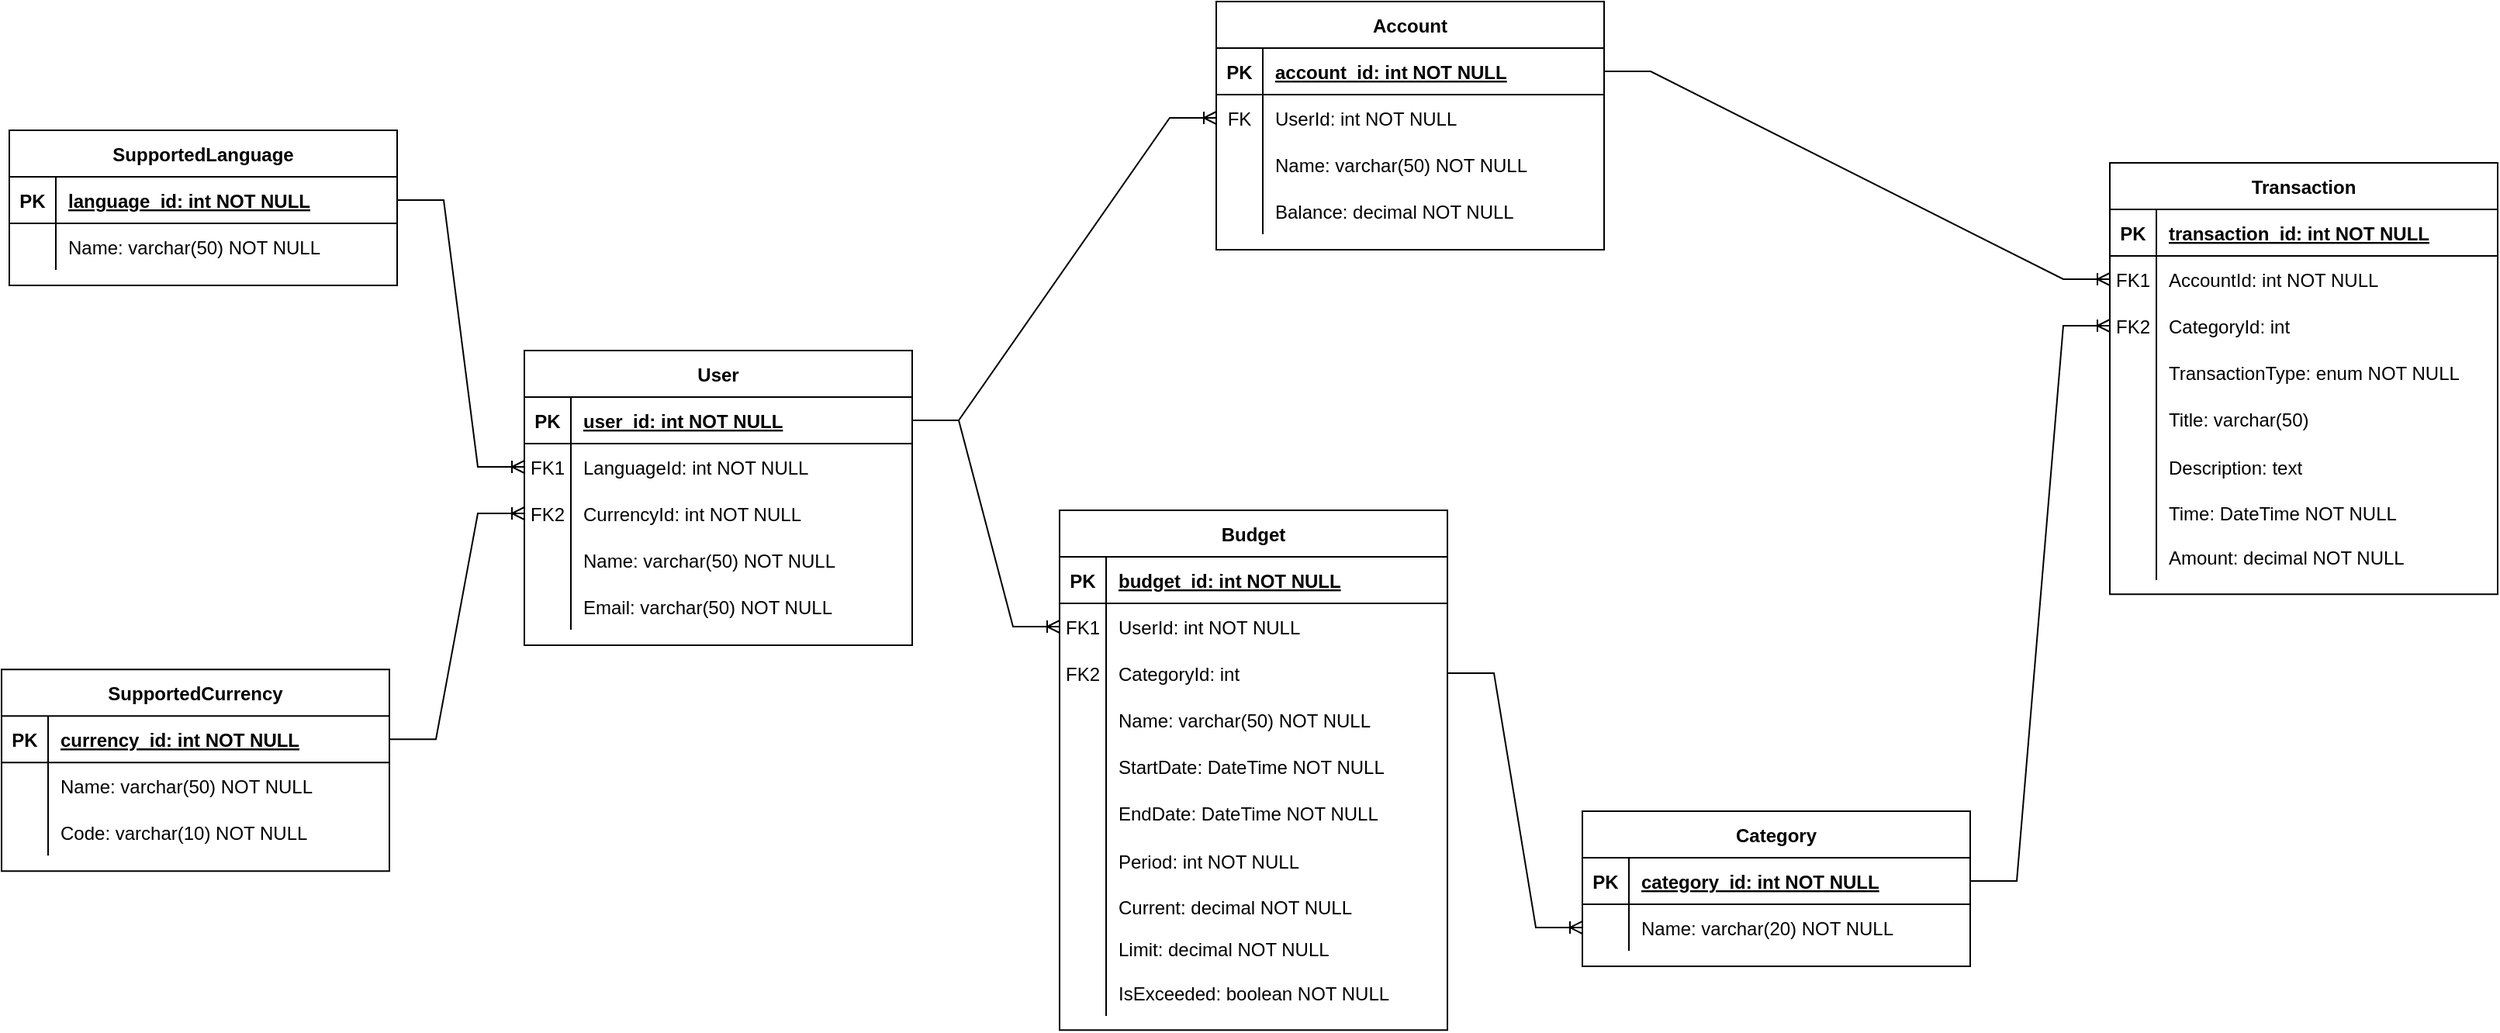 <mxfile version="25.0.2" pages="2">
  <diagram id="R2lEEEUBdFMjLlhIrx00" name="ERD">
    <mxGraphModel dx="2222" dy="992" grid="0" gridSize="10" guides="1" tooltips="1" connect="1" arrows="1" fold="1" page="0" pageScale="1" pageWidth="850" pageHeight="1100" math="0" shadow="0" extFonts="Permanent Marker^https://fonts.googleapis.com/css?family=Permanent+Marker">
      <root>
        <mxCell id="0" />
        <mxCell id="1" parent="0" />
        <mxCell id="yRyjpfMNInM_dpuOC9mb-2" value="User" style="shape=table;startSize=30;container=1;collapsible=1;childLayout=tableLayout;fixedRows=1;rowLines=0;fontStyle=1;align=center;resizeLast=1;" parent="1" vertex="1">
          <mxGeometry x="427" y="883" width="250" height="190" as="geometry" />
        </mxCell>
        <mxCell id="yRyjpfMNInM_dpuOC9mb-3" value="" style="shape=partialRectangle;collapsible=0;dropTarget=0;pointerEvents=0;fillColor=none;points=[[0,0.5],[1,0.5]];portConstraint=eastwest;top=0;left=0;right=0;bottom=1;" parent="yRyjpfMNInM_dpuOC9mb-2" vertex="1">
          <mxGeometry y="30" width="250" height="30" as="geometry" />
        </mxCell>
        <mxCell id="yRyjpfMNInM_dpuOC9mb-4" value="PK" style="shape=partialRectangle;overflow=hidden;connectable=0;fillColor=none;top=0;left=0;bottom=0;right=0;fontStyle=1;" parent="yRyjpfMNInM_dpuOC9mb-3" vertex="1">
          <mxGeometry width="30" height="30" as="geometry">
            <mxRectangle width="30" height="30" as="alternateBounds" />
          </mxGeometry>
        </mxCell>
        <mxCell id="yRyjpfMNInM_dpuOC9mb-5" value="user_id: int NOT NULL " style="shape=partialRectangle;overflow=hidden;connectable=0;fillColor=none;top=0;left=0;bottom=0;right=0;align=left;spacingLeft=6;fontStyle=5;" parent="yRyjpfMNInM_dpuOC9mb-3" vertex="1">
          <mxGeometry x="30" width="220" height="30" as="geometry">
            <mxRectangle width="220" height="30" as="alternateBounds" />
          </mxGeometry>
        </mxCell>
        <mxCell id="yRyjpfMNInM_dpuOC9mb-6" value="" style="shape=partialRectangle;collapsible=0;dropTarget=0;pointerEvents=0;fillColor=none;points=[[0,0.5],[1,0.5]];portConstraint=eastwest;top=0;left=0;right=0;bottom=0;" parent="yRyjpfMNInM_dpuOC9mb-2" vertex="1">
          <mxGeometry y="60" width="250" height="30" as="geometry" />
        </mxCell>
        <mxCell id="yRyjpfMNInM_dpuOC9mb-7" value="FK1" style="shape=partialRectangle;overflow=hidden;connectable=0;fillColor=none;top=0;left=0;bottom=0;right=0;" parent="yRyjpfMNInM_dpuOC9mb-6" vertex="1">
          <mxGeometry width="30" height="30" as="geometry">
            <mxRectangle width="30" height="30" as="alternateBounds" />
          </mxGeometry>
        </mxCell>
        <mxCell id="yRyjpfMNInM_dpuOC9mb-8" value="LanguageId: int NOT NULL" style="shape=partialRectangle;overflow=hidden;connectable=0;fillColor=none;top=0;left=0;bottom=0;right=0;align=left;spacingLeft=6;" parent="yRyjpfMNInM_dpuOC9mb-6" vertex="1">
          <mxGeometry x="30" width="220" height="30" as="geometry">
            <mxRectangle width="220" height="30" as="alternateBounds" />
          </mxGeometry>
        </mxCell>
        <mxCell id="yRyjpfMNInM_dpuOC9mb-45" value="" style="shape=partialRectangle;collapsible=0;dropTarget=0;pointerEvents=0;fillColor=none;points=[[0,0.5],[1,0.5]];portConstraint=eastwest;top=0;left=0;right=0;bottom=0;" parent="yRyjpfMNInM_dpuOC9mb-2" vertex="1">
          <mxGeometry y="90" width="250" height="30" as="geometry" />
        </mxCell>
        <mxCell id="yRyjpfMNInM_dpuOC9mb-46" value="FK2" style="shape=partialRectangle;overflow=hidden;connectable=0;fillColor=none;top=0;left=0;bottom=0;right=0;" parent="yRyjpfMNInM_dpuOC9mb-45" vertex="1">
          <mxGeometry width="30" height="30" as="geometry">
            <mxRectangle width="30" height="30" as="alternateBounds" />
          </mxGeometry>
        </mxCell>
        <mxCell id="yRyjpfMNInM_dpuOC9mb-47" value="CurrencyId: int NOT NULL" style="shape=partialRectangle;overflow=hidden;connectable=0;fillColor=none;top=0;left=0;bottom=0;right=0;align=left;spacingLeft=6;" parent="yRyjpfMNInM_dpuOC9mb-45" vertex="1">
          <mxGeometry x="30" width="220" height="30" as="geometry">
            <mxRectangle width="220" height="30" as="alternateBounds" />
          </mxGeometry>
        </mxCell>
        <mxCell id="yRyjpfMNInM_dpuOC9mb-48" value="" style="shape=partialRectangle;collapsible=0;dropTarget=0;pointerEvents=0;fillColor=none;points=[[0,0.5],[1,0.5]];portConstraint=eastwest;top=0;left=0;right=0;bottom=0;" parent="yRyjpfMNInM_dpuOC9mb-2" vertex="1">
          <mxGeometry y="120" width="250" height="30" as="geometry" />
        </mxCell>
        <mxCell id="yRyjpfMNInM_dpuOC9mb-49" value="" style="shape=partialRectangle;overflow=hidden;connectable=0;fillColor=none;top=0;left=0;bottom=0;right=0;" parent="yRyjpfMNInM_dpuOC9mb-48" vertex="1">
          <mxGeometry width="30" height="30" as="geometry">
            <mxRectangle width="30" height="30" as="alternateBounds" />
          </mxGeometry>
        </mxCell>
        <mxCell id="yRyjpfMNInM_dpuOC9mb-50" value="Name: varchar(50) NOT NULL" style="shape=partialRectangle;overflow=hidden;connectable=0;fillColor=none;top=0;left=0;bottom=0;right=0;align=left;spacingLeft=6;" parent="yRyjpfMNInM_dpuOC9mb-48" vertex="1">
          <mxGeometry x="30" width="220" height="30" as="geometry">
            <mxRectangle width="220" height="30" as="alternateBounds" />
          </mxGeometry>
        </mxCell>
        <mxCell id="yRyjpfMNInM_dpuOC9mb-51" value="" style="shape=partialRectangle;collapsible=0;dropTarget=0;pointerEvents=0;fillColor=none;points=[[0,0.5],[1,0.5]];portConstraint=eastwest;top=0;left=0;right=0;bottom=0;" parent="yRyjpfMNInM_dpuOC9mb-2" vertex="1">
          <mxGeometry y="150" width="250" height="30" as="geometry" />
        </mxCell>
        <mxCell id="yRyjpfMNInM_dpuOC9mb-52" value="" style="shape=partialRectangle;overflow=hidden;connectable=0;fillColor=none;top=0;left=0;bottom=0;right=0;" parent="yRyjpfMNInM_dpuOC9mb-51" vertex="1">
          <mxGeometry width="30" height="30" as="geometry">
            <mxRectangle width="30" height="30" as="alternateBounds" />
          </mxGeometry>
        </mxCell>
        <mxCell id="yRyjpfMNInM_dpuOC9mb-53" value="Email: varchar(50) NOT NULL" style="shape=partialRectangle;overflow=hidden;connectable=0;fillColor=none;top=0;left=0;bottom=0;right=0;align=left;spacingLeft=6;" parent="yRyjpfMNInM_dpuOC9mb-51" vertex="1">
          <mxGeometry x="30" width="220" height="30" as="geometry">
            <mxRectangle width="220" height="30" as="alternateBounds" />
          </mxGeometry>
        </mxCell>
        <mxCell id="yRyjpfMNInM_dpuOC9mb-57" value="Transaction" style="shape=table;startSize=30;container=1;collapsible=1;childLayout=tableLayout;fixedRows=1;rowLines=0;fontStyle=1;align=center;resizeLast=1;" parent="1" vertex="1">
          <mxGeometry x="1449" y="762" width="250" height="278.14" as="geometry" />
        </mxCell>
        <mxCell id="yRyjpfMNInM_dpuOC9mb-58" value="" style="shape=partialRectangle;collapsible=0;dropTarget=0;pointerEvents=0;fillColor=none;points=[[0,0.5],[1,0.5]];portConstraint=eastwest;top=0;left=0;right=0;bottom=1;" parent="yRyjpfMNInM_dpuOC9mb-57" vertex="1">
          <mxGeometry y="30" width="250" height="30" as="geometry" />
        </mxCell>
        <mxCell id="yRyjpfMNInM_dpuOC9mb-59" value="PK" style="shape=partialRectangle;overflow=hidden;connectable=0;fillColor=none;top=0;left=0;bottom=0;right=0;fontStyle=1;" parent="yRyjpfMNInM_dpuOC9mb-58" vertex="1">
          <mxGeometry width="30" height="30" as="geometry">
            <mxRectangle width="30" height="30" as="alternateBounds" />
          </mxGeometry>
        </mxCell>
        <mxCell id="yRyjpfMNInM_dpuOC9mb-60" value="transaction_id: int NOT NULL " style="shape=partialRectangle;overflow=hidden;connectable=0;fillColor=none;top=0;left=0;bottom=0;right=0;align=left;spacingLeft=6;fontStyle=5;" parent="yRyjpfMNInM_dpuOC9mb-58" vertex="1">
          <mxGeometry x="30" width="220" height="30" as="geometry">
            <mxRectangle width="220" height="30" as="alternateBounds" />
          </mxGeometry>
        </mxCell>
        <mxCell id="yRyjpfMNInM_dpuOC9mb-61" value="" style="shape=partialRectangle;collapsible=0;dropTarget=0;pointerEvents=0;fillColor=none;points=[[0,0.5],[1,0.5]];portConstraint=eastwest;top=0;left=0;right=0;bottom=0;" parent="yRyjpfMNInM_dpuOC9mb-57" vertex="1">
          <mxGeometry y="60" width="250" height="30" as="geometry" />
        </mxCell>
        <mxCell id="yRyjpfMNInM_dpuOC9mb-62" value="FK1" style="shape=partialRectangle;overflow=hidden;connectable=0;fillColor=none;top=0;left=0;bottom=0;right=0;" parent="yRyjpfMNInM_dpuOC9mb-61" vertex="1">
          <mxGeometry width="30" height="30" as="geometry">
            <mxRectangle width="30" height="30" as="alternateBounds" />
          </mxGeometry>
        </mxCell>
        <mxCell id="yRyjpfMNInM_dpuOC9mb-63" value="AccountId: int NOT NULL" style="shape=partialRectangle;overflow=hidden;connectable=0;fillColor=none;top=0;left=0;bottom=0;right=0;align=left;spacingLeft=6;" parent="yRyjpfMNInM_dpuOC9mb-61" vertex="1">
          <mxGeometry x="30" width="220" height="30" as="geometry">
            <mxRectangle width="220" height="30" as="alternateBounds" />
          </mxGeometry>
        </mxCell>
        <mxCell id="yRyjpfMNInM_dpuOC9mb-64" value="" style="shape=partialRectangle;collapsible=0;dropTarget=0;pointerEvents=0;fillColor=none;points=[[0,0.5],[1,0.5]];portConstraint=eastwest;top=0;left=0;right=0;bottom=0;" parent="yRyjpfMNInM_dpuOC9mb-57" vertex="1">
          <mxGeometry y="90" width="250" height="30" as="geometry" />
        </mxCell>
        <mxCell id="yRyjpfMNInM_dpuOC9mb-65" value="FK2" style="shape=partialRectangle;overflow=hidden;connectable=0;fillColor=none;top=0;left=0;bottom=0;right=0;" parent="yRyjpfMNInM_dpuOC9mb-64" vertex="1">
          <mxGeometry width="30" height="30" as="geometry">
            <mxRectangle width="30" height="30" as="alternateBounds" />
          </mxGeometry>
        </mxCell>
        <mxCell id="yRyjpfMNInM_dpuOC9mb-66" value="CategoryId: int" style="shape=partialRectangle;overflow=hidden;connectable=0;fillColor=none;top=0;left=0;bottom=0;right=0;align=left;spacingLeft=6;" parent="yRyjpfMNInM_dpuOC9mb-64" vertex="1">
          <mxGeometry x="30" width="220" height="30" as="geometry">
            <mxRectangle width="220" height="30" as="alternateBounds" />
          </mxGeometry>
        </mxCell>
        <mxCell id="yRyjpfMNInM_dpuOC9mb-67" value="" style="shape=partialRectangle;collapsible=0;dropTarget=0;pointerEvents=0;fillColor=none;points=[[0,0.5],[1,0.5]];portConstraint=eastwest;top=0;left=0;right=0;bottom=0;" parent="yRyjpfMNInM_dpuOC9mb-57" vertex="1">
          <mxGeometry y="120" width="250" height="30" as="geometry" />
        </mxCell>
        <mxCell id="yRyjpfMNInM_dpuOC9mb-68" value="" style="shape=partialRectangle;overflow=hidden;connectable=0;fillColor=none;top=0;left=0;bottom=0;right=0;" parent="yRyjpfMNInM_dpuOC9mb-67" vertex="1">
          <mxGeometry width="30" height="30" as="geometry">
            <mxRectangle width="30" height="30" as="alternateBounds" />
          </mxGeometry>
        </mxCell>
        <mxCell id="yRyjpfMNInM_dpuOC9mb-69" value="TransactionType: enum NOT NULL" style="shape=partialRectangle;overflow=hidden;connectable=0;fillColor=none;top=0;left=0;bottom=0;right=0;align=left;spacingLeft=6;" parent="yRyjpfMNInM_dpuOC9mb-67" vertex="1">
          <mxGeometry x="30" width="220" height="30" as="geometry">
            <mxRectangle width="220" height="30" as="alternateBounds" />
          </mxGeometry>
        </mxCell>
        <mxCell id="yRyjpfMNInM_dpuOC9mb-70" value="" style="shape=partialRectangle;collapsible=0;dropTarget=0;pointerEvents=0;fillColor=none;points=[[0,0.5],[1,0.5]];portConstraint=eastwest;top=0;left=0;right=0;bottom=0;" parent="yRyjpfMNInM_dpuOC9mb-57" vertex="1">
          <mxGeometry y="150" width="250" height="30" as="geometry" />
        </mxCell>
        <mxCell id="yRyjpfMNInM_dpuOC9mb-71" value="" style="shape=partialRectangle;overflow=hidden;connectable=0;fillColor=none;top=0;left=0;bottom=0;right=0;" parent="yRyjpfMNInM_dpuOC9mb-70" vertex="1">
          <mxGeometry width="30" height="30" as="geometry">
            <mxRectangle width="30" height="30" as="alternateBounds" />
          </mxGeometry>
        </mxCell>
        <mxCell id="yRyjpfMNInM_dpuOC9mb-72" value="Title: varchar(50)" style="shape=partialRectangle;overflow=hidden;connectable=0;fillColor=none;top=0;left=0;bottom=0;right=0;align=left;spacingLeft=6;" parent="yRyjpfMNInM_dpuOC9mb-70" vertex="1">
          <mxGeometry x="30" width="220" height="30" as="geometry">
            <mxRectangle width="220" height="30" as="alternateBounds" />
          </mxGeometry>
        </mxCell>
        <mxCell id="yRyjpfMNInM_dpuOC9mb-74" value="" style="shape=partialRectangle;collapsible=0;dropTarget=0;pointerEvents=0;fillColor=none;points=[[0,0.5],[1,0.5]];portConstraint=eastwest;top=0;left=0;right=0;bottom=0;" parent="yRyjpfMNInM_dpuOC9mb-57" vertex="1">
          <mxGeometry y="180" width="250" height="32" as="geometry" />
        </mxCell>
        <mxCell id="yRyjpfMNInM_dpuOC9mb-75" value="" style="shape=partialRectangle;overflow=hidden;connectable=0;fillColor=none;top=0;left=0;bottom=0;right=0;" parent="yRyjpfMNInM_dpuOC9mb-74" vertex="1">
          <mxGeometry width="30" height="32" as="geometry">
            <mxRectangle width="30" height="32" as="alternateBounds" />
          </mxGeometry>
        </mxCell>
        <mxCell id="yRyjpfMNInM_dpuOC9mb-76" value="Description: text" style="shape=partialRectangle;overflow=hidden;connectable=0;fillColor=none;top=0;left=0;bottom=0;right=0;align=left;spacingLeft=6;" parent="yRyjpfMNInM_dpuOC9mb-74" vertex="1">
          <mxGeometry x="30" width="220" height="32" as="geometry">
            <mxRectangle width="220" height="32" as="alternateBounds" />
          </mxGeometry>
        </mxCell>
        <mxCell id="yRyjpfMNInM_dpuOC9mb-77" value="" style="shape=partialRectangle;collapsible=0;dropTarget=0;pointerEvents=0;fillColor=none;points=[[0,0.5],[1,0.5]];portConstraint=eastwest;top=0;left=0;right=0;bottom=0;" parent="yRyjpfMNInM_dpuOC9mb-57" vertex="1">
          <mxGeometry y="212" width="250" height="27" as="geometry" />
        </mxCell>
        <mxCell id="yRyjpfMNInM_dpuOC9mb-78" value="" style="shape=partialRectangle;overflow=hidden;connectable=0;fillColor=none;top=0;left=0;bottom=0;right=0;" parent="yRyjpfMNInM_dpuOC9mb-77" vertex="1">
          <mxGeometry width="30" height="27" as="geometry">
            <mxRectangle width="30" height="27" as="alternateBounds" />
          </mxGeometry>
        </mxCell>
        <mxCell id="yRyjpfMNInM_dpuOC9mb-79" value="Time: DateTime NOT NULL" style="shape=partialRectangle;overflow=hidden;connectable=0;fillColor=none;top=0;left=0;bottom=0;right=0;align=left;spacingLeft=6;" parent="yRyjpfMNInM_dpuOC9mb-77" vertex="1">
          <mxGeometry x="30" width="220" height="27" as="geometry">
            <mxRectangle width="220" height="27" as="alternateBounds" />
          </mxGeometry>
        </mxCell>
        <mxCell id="yRyjpfMNInM_dpuOC9mb-80" value="" style="shape=partialRectangle;collapsible=0;dropTarget=0;pointerEvents=0;fillColor=none;points=[[0,0.5],[1,0.5]];portConstraint=eastwest;top=0;left=0;right=0;bottom=0;" parent="yRyjpfMNInM_dpuOC9mb-57" vertex="1">
          <mxGeometry y="239" width="250" height="30" as="geometry" />
        </mxCell>
        <mxCell id="yRyjpfMNInM_dpuOC9mb-81" value="" style="shape=partialRectangle;overflow=hidden;connectable=0;fillColor=none;top=0;left=0;bottom=0;right=0;" parent="yRyjpfMNInM_dpuOC9mb-80" vertex="1">
          <mxGeometry width="30" height="30" as="geometry">
            <mxRectangle width="30" height="30" as="alternateBounds" />
          </mxGeometry>
        </mxCell>
        <mxCell id="yRyjpfMNInM_dpuOC9mb-82" value="Amount: decimal NOT NULL" style="shape=partialRectangle;overflow=hidden;connectable=0;fillColor=none;top=0;left=0;bottom=0;right=0;align=left;spacingLeft=6;" parent="yRyjpfMNInM_dpuOC9mb-80" vertex="1">
          <mxGeometry x="30" width="220" height="30" as="geometry">
            <mxRectangle width="220" height="30" as="alternateBounds" />
          </mxGeometry>
        </mxCell>
        <mxCell id="yRyjpfMNInM_dpuOC9mb-83" value="SupportedLanguage" style="shape=table;startSize=30;container=1;collapsible=1;childLayout=tableLayout;fixedRows=1;rowLines=0;fontStyle=1;align=center;resizeLast=1;" parent="1" vertex="1">
          <mxGeometry x="95" y="741" width="250" height="100" as="geometry" />
        </mxCell>
        <mxCell id="yRyjpfMNInM_dpuOC9mb-84" value="" style="shape=partialRectangle;collapsible=0;dropTarget=0;pointerEvents=0;fillColor=none;points=[[0,0.5],[1,0.5]];portConstraint=eastwest;top=0;left=0;right=0;bottom=1;" parent="yRyjpfMNInM_dpuOC9mb-83" vertex="1">
          <mxGeometry y="30" width="250" height="30" as="geometry" />
        </mxCell>
        <mxCell id="yRyjpfMNInM_dpuOC9mb-85" value="PK" style="shape=partialRectangle;overflow=hidden;connectable=0;fillColor=none;top=0;left=0;bottom=0;right=0;fontStyle=1;" parent="yRyjpfMNInM_dpuOC9mb-84" vertex="1">
          <mxGeometry width="30" height="30" as="geometry">
            <mxRectangle width="30" height="30" as="alternateBounds" />
          </mxGeometry>
        </mxCell>
        <mxCell id="yRyjpfMNInM_dpuOC9mb-86" value="language_id: int NOT NULL " style="shape=partialRectangle;overflow=hidden;connectable=0;fillColor=none;top=0;left=0;bottom=0;right=0;align=left;spacingLeft=6;fontStyle=5;" parent="yRyjpfMNInM_dpuOC9mb-84" vertex="1">
          <mxGeometry x="30" width="220" height="30" as="geometry">
            <mxRectangle width="220" height="30" as="alternateBounds" />
          </mxGeometry>
        </mxCell>
        <mxCell id="yRyjpfMNInM_dpuOC9mb-87" value="" style="shape=partialRectangle;collapsible=0;dropTarget=0;pointerEvents=0;fillColor=none;points=[[0,0.5],[1,0.5]];portConstraint=eastwest;top=0;left=0;right=0;bottom=0;" parent="yRyjpfMNInM_dpuOC9mb-83" vertex="1">
          <mxGeometry y="60" width="250" height="30" as="geometry" />
        </mxCell>
        <mxCell id="yRyjpfMNInM_dpuOC9mb-88" value="" style="shape=partialRectangle;overflow=hidden;connectable=0;fillColor=none;top=0;left=0;bottom=0;right=0;" parent="yRyjpfMNInM_dpuOC9mb-87" vertex="1">
          <mxGeometry width="30" height="30" as="geometry">
            <mxRectangle width="30" height="30" as="alternateBounds" />
          </mxGeometry>
        </mxCell>
        <mxCell id="yRyjpfMNInM_dpuOC9mb-89" value="Name: varchar(50) NOT NULL" style="shape=partialRectangle;overflow=hidden;connectable=0;fillColor=none;top=0;left=0;bottom=0;right=0;align=left;spacingLeft=6;" parent="yRyjpfMNInM_dpuOC9mb-87" vertex="1">
          <mxGeometry x="30" width="220" height="30" as="geometry">
            <mxRectangle width="220" height="30" as="alternateBounds" />
          </mxGeometry>
        </mxCell>
        <mxCell id="yRyjpfMNInM_dpuOC9mb-94" value="Category" style="shape=table;startSize=30;container=1;collapsible=1;childLayout=tableLayout;fixedRows=1;rowLines=0;fontStyle=1;align=center;resizeLast=1;" parent="1" vertex="1">
          <mxGeometry x="1109" y="1180" width="250" height="100" as="geometry" />
        </mxCell>
        <mxCell id="yRyjpfMNInM_dpuOC9mb-95" value="" style="shape=partialRectangle;collapsible=0;dropTarget=0;pointerEvents=0;fillColor=none;points=[[0,0.5],[1,0.5]];portConstraint=eastwest;top=0;left=0;right=0;bottom=1;" parent="yRyjpfMNInM_dpuOC9mb-94" vertex="1">
          <mxGeometry y="30" width="250" height="30" as="geometry" />
        </mxCell>
        <mxCell id="yRyjpfMNInM_dpuOC9mb-96" value="PK" style="shape=partialRectangle;overflow=hidden;connectable=0;fillColor=none;top=0;left=0;bottom=0;right=0;fontStyle=1;" parent="yRyjpfMNInM_dpuOC9mb-95" vertex="1">
          <mxGeometry width="30" height="30" as="geometry">
            <mxRectangle width="30" height="30" as="alternateBounds" />
          </mxGeometry>
        </mxCell>
        <mxCell id="yRyjpfMNInM_dpuOC9mb-97" value="category_id: int NOT NULL " style="shape=partialRectangle;overflow=hidden;connectable=0;fillColor=none;top=0;left=0;bottom=0;right=0;align=left;spacingLeft=6;fontStyle=5;" parent="yRyjpfMNInM_dpuOC9mb-95" vertex="1">
          <mxGeometry x="30" width="220" height="30" as="geometry">
            <mxRectangle width="220" height="30" as="alternateBounds" />
          </mxGeometry>
        </mxCell>
        <mxCell id="yRyjpfMNInM_dpuOC9mb-98" value="" style="shape=partialRectangle;collapsible=0;dropTarget=0;pointerEvents=0;fillColor=none;points=[[0,0.5],[1,0.5]];portConstraint=eastwest;top=0;left=0;right=0;bottom=0;" parent="yRyjpfMNInM_dpuOC9mb-94" vertex="1">
          <mxGeometry y="60" width="250" height="30" as="geometry" />
        </mxCell>
        <mxCell id="yRyjpfMNInM_dpuOC9mb-99" value="" style="shape=partialRectangle;overflow=hidden;connectable=0;fillColor=none;top=0;left=0;bottom=0;right=0;" parent="yRyjpfMNInM_dpuOC9mb-98" vertex="1">
          <mxGeometry width="30" height="30" as="geometry">
            <mxRectangle width="30" height="30" as="alternateBounds" />
          </mxGeometry>
        </mxCell>
        <mxCell id="yRyjpfMNInM_dpuOC9mb-100" value="Name: varchar(20) NOT NULL" style="shape=partialRectangle;overflow=hidden;connectable=0;fillColor=none;top=0;left=0;bottom=0;right=0;align=left;spacingLeft=6;" parent="yRyjpfMNInM_dpuOC9mb-98" vertex="1">
          <mxGeometry x="30" width="220" height="30" as="geometry">
            <mxRectangle width="220" height="30" as="alternateBounds" />
          </mxGeometry>
        </mxCell>
        <mxCell id="yRyjpfMNInM_dpuOC9mb-108" value="SupportedCurrency" style="shape=table;startSize=30;container=1;collapsible=1;childLayout=tableLayout;fixedRows=1;rowLines=0;fontStyle=1;align=center;resizeLast=1;" parent="1" vertex="1">
          <mxGeometry x="90" y="1088.57" width="250" height="130" as="geometry" />
        </mxCell>
        <mxCell id="yRyjpfMNInM_dpuOC9mb-109" value="" style="shape=partialRectangle;collapsible=0;dropTarget=0;pointerEvents=0;fillColor=none;points=[[0,0.5],[1,0.5]];portConstraint=eastwest;top=0;left=0;right=0;bottom=1;" parent="yRyjpfMNInM_dpuOC9mb-108" vertex="1">
          <mxGeometry y="30" width="250" height="30" as="geometry" />
        </mxCell>
        <mxCell id="yRyjpfMNInM_dpuOC9mb-110" value="PK" style="shape=partialRectangle;overflow=hidden;connectable=0;fillColor=none;top=0;left=0;bottom=0;right=0;fontStyle=1;" parent="yRyjpfMNInM_dpuOC9mb-109" vertex="1">
          <mxGeometry width="30" height="30" as="geometry">
            <mxRectangle width="30" height="30" as="alternateBounds" />
          </mxGeometry>
        </mxCell>
        <mxCell id="yRyjpfMNInM_dpuOC9mb-111" value="currency_id: int NOT NULL " style="shape=partialRectangle;overflow=hidden;connectable=0;fillColor=none;top=0;left=0;bottom=0;right=0;align=left;spacingLeft=6;fontStyle=5;" parent="yRyjpfMNInM_dpuOC9mb-109" vertex="1">
          <mxGeometry x="30" width="220" height="30" as="geometry">
            <mxRectangle width="220" height="30" as="alternateBounds" />
          </mxGeometry>
        </mxCell>
        <mxCell id="yRyjpfMNInM_dpuOC9mb-112" value="" style="shape=partialRectangle;collapsible=0;dropTarget=0;pointerEvents=0;fillColor=none;points=[[0,0.5],[1,0.5]];portConstraint=eastwest;top=0;left=0;right=0;bottom=0;" parent="yRyjpfMNInM_dpuOC9mb-108" vertex="1">
          <mxGeometry y="60" width="250" height="30" as="geometry" />
        </mxCell>
        <mxCell id="yRyjpfMNInM_dpuOC9mb-113" value="" style="shape=partialRectangle;overflow=hidden;connectable=0;fillColor=none;top=0;left=0;bottom=0;right=0;" parent="yRyjpfMNInM_dpuOC9mb-112" vertex="1">
          <mxGeometry width="30" height="30" as="geometry">
            <mxRectangle width="30" height="30" as="alternateBounds" />
          </mxGeometry>
        </mxCell>
        <mxCell id="yRyjpfMNInM_dpuOC9mb-114" value="Name: varchar(50) NOT NULL" style="shape=partialRectangle;overflow=hidden;connectable=0;fillColor=none;top=0;left=0;bottom=0;right=0;align=left;spacingLeft=6;" parent="yRyjpfMNInM_dpuOC9mb-112" vertex="1">
          <mxGeometry x="30" width="220" height="30" as="geometry">
            <mxRectangle width="220" height="30" as="alternateBounds" />
          </mxGeometry>
        </mxCell>
        <mxCell id="yRyjpfMNInM_dpuOC9mb-115" value="" style="shape=partialRectangle;collapsible=0;dropTarget=0;pointerEvents=0;fillColor=none;points=[[0,0.5],[1,0.5]];portConstraint=eastwest;top=0;left=0;right=0;bottom=0;" parent="yRyjpfMNInM_dpuOC9mb-108" vertex="1">
          <mxGeometry y="90" width="250" height="30" as="geometry" />
        </mxCell>
        <mxCell id="yRyjpfMNInM_dpuOC9mb-116" value="" style="shape=partialRectangle;overflow=hidden;connectable=0;fillColor=none;top=0;left=0;bottom=0;right=0;" parent="yRyjpfMNInM_dpuOC9mb-115" vertex="1">
          <mxGeometry width="30" height="30" as="geometry">
            <mxRectangle width="30" height="30" as="alternateBounds" />
          </mxGeometry>
        </mxCell>
        <mxCell id="yRyjpfMNInM_dpuOC9mb-117" value="Code: varchar(10) NOT NULL" style="shape=partialRectangle;overflow=hidden;connectable=0;fillColor=none;top=0;left=0;bottom=0;right=0;align=left;spacingLeft=6;" parent="yRyjpfMNInM_dpuOC9mb-115" vertex="1">
          <mxGeometry x="30" width="220" height="30" as="geometry">
            <mxRectangle width="220" height="30" as="alternateBounds" />
          </mxGeometry>
        </mxCell>
        <mxCell id="yRyjpfMNInM_dpuOC9mb-118" value="Account" style="shape=table;startSize=30;container=1;collapsible=1;childLayout=tableLayout;fixedRows=1;rowLines=0;fontStyle=1;align=center;resizeLast=1;" parent="1" vertex="1">
          <mxGeometry x="873" y="658" width="250" height="160" as="geometry" />
        </mxCell>
        <mxCell id="yRyjpfMNInM_dpuOC9mb-119" value="" style="shape=partialRectangle;collapsible=0;dropTarget=0;pointerEvents=0;fillColor=none;points=[[0,0.5],[1,0.5]];portConstraint=eastwest;top=0;left=0;right=0;bottom=1;" parent="yRyjpfMNInM_dpuOC9mb-118" vertex="1">
          <mxGeometry y="30" width="250" height="30" as="geometry" />
        </mxCell>
        <mxCell id="yRyjpfMNInM_dpuOC9mb-120" value="PK" style="shape=partialRectangle;overflow=hidden;connectable=0;fillColor=none;top=0;left=0;bottom=0;right=0;fontStyle=1;" parent="yRyjpfMNInM_dpuOC9mb-119" vertex="1">
          <mxGeometry width="30" height="30" as="geometry">
            <mxRectangle width="30" height="30" as="alternateBounds" />
          </mxGeometry>
        </mxCell>
        <mxCell id="yRyjpfMNInM_dpuOC9mb-121" value="account_id: int NOT NULL " style="shape=partialRectangle;overflow=hidden;connectable=0;fillColor=none;top=0;left=0;bottom=0;right=0;align=left;spacingLeft=6;fontStyle=5;" parent="yRyjpfMNInM_dpuOC9mb-119" vertex="1">
          <mxGeometry x="30" width="220" height="30" as="geometry">
            <mxRectangle width="220" height="30" as="alternateBounds" />
          </mxGeometry>
        </mxCell>
        <mxCell id="yRyjpfMNInM_dpuOC9mb-122" value="" style="shape=partialRectangle;collapsible=0;dropTarget=0;pointerEvents=0;fillColor=none;points=[[0,0.5],[1,0.5]];portConstraint=eastwest;top=0;left=0;right=0;bottom=0;" parent="yRyjpfMNInM_dpuOC9mb-118" vertex="1">
          <mxGeometry y="60" width="250" height="30" as="geometry" />
        </mxCell>
        <mxCell id="yRyjpfMNInM_dpuOC9mb-123" value="FK" style="shape=partialRectangle;overflow=hidden;connectable=0;fillColor=none;top=0;left=0;bottom=0;right=0;" parent="yRyjpfMNInM_dpuOC9mb-122" vertex="1">
          <mxGeometry width="30" height="30" as="geometry">
            <mxRectangle width="30" height="30" as="alternateBounds" />
          </mxGeometry>
        </mxCell>
        <mxCell id="yRyjpfMNInM_dpuOC9mb-124" value="UserId: int NOT NULL" style="shape=partialRectangle;overflow=hidden;connectable=0;fillColor=none;top=0;left=0;bottom=0;right=0;align=left;spacingLeft=6;" parent="yRyjpfMNInM_dpuOC9mb-122" vertex="1">
          <mxGeometry x="30" width="220" height="30" as="geometry">
            <mxRectangle width="220" height="30" as="alternateBounds" />
          </mxGeometry>
        </mxCell>
        <mxCell id="yRyjpfMNInM_dpuOC9mb-125" value="" style="shape=partialRectangle;collapsible=0;dropTarget=0;pointerEvents=0;fillColor=none;points=[[0,0.5],[1,0.5]];portConstraint=eastwest;top=0;left=0;right=0;bottom=0;" parent="yRyjpfMNInM_dpuOC9mb-118" vertex="1">
          <mxGeometry y="90" width="250" height="30" as="geometry" />
        </mxCell>
        <mxCell id="yRyjpfMNInM_dpuOC9mb-126" value="" style="shape=partialRectangle;overflow=hidden;connectable=0;fillColor=none;top=0;left=0;bottom=0;right=0;" parent="yRyjpfMNInM_dpuOC9mb-125" vertex="1">
          <mxGeometry width="30" height="30" as="geometry">
            <mxRectangle width="30" height="30" as="alternateBounds" />
          </mxGeometry>
        </mxCell>
        <mxCell id="yRyjpfMNInM_dpuOC9mb-127" value="Name: varchar(50) NOT NULL" style="shape=partialRectangle;overflow=hidden;connectable=0;fillColor=none;top=0;left=0;bottom=0;right=0;align=left;spacingLeft=6;" parent="yRyjpfMNInM_dpuOC9mb-125" vertex="1">
          <mxGeometry x="30" width="220" height="30" as="geometry">
            <mxRectangle width="220" height="30" as="alternateBounds" />
          </mxGeometry>
        </mxCell>
        <mxCell id="yRyjpfMNInM_dpuOC9mb-128" value="" style="shape=partialRectangle;collapsible=0;dropTarget=0;pointerEvents=0;fillColor=none;points=[[0,0.5],[1,0.5]];portConstraint=eastwest;top=0;left=0;right=0;bottom=0;" parent="yRyjpfMNInM_dpuOC9mb-118" vertex="1">
          <mxGeometry y="120" width="250" height="30" as="geometry" />
        </mxCell>
        <mxCell id="yRyjpfMNInM_dpuOC9mb-129" value="" style="shape=partialRectangle;overflow=hidden;connectable=0;fillColor=none;top=0;left=0;bottom=0;right=0;" parent="yRyjpfMNInM_dpuOC9mb-128" vertex="1">
          <mxGeometry width="30" height="30" as="geometry">
            <mxRectangle width="30" height="30" as="alternateBounds" />
          </mxGeometry>
        </mxCell>
        <mxCell id="yRyjpfMNInM_dpuOC9mb-130" value="Balance: decimal NOT NULL" style="shape=partialRectangle;overflow=hidden;connectable=0;fillColor=none;top=0;left=0;bottom=0;right=0;align=left;spacingLeft=6;" parent="yRyjpfMNInM_dpuOC9mb-128" vertex="1">
          <mxGeometry x="30" width="220" height="30" as="geometry">
            <mxRectangle width="220" height="30" as="alternateBounds" />
          </mxGeometry>
        </mxCell>
        <mxCell id="yRyjpfMNInM_dpuOC9mb-132" value="Budget" style="shape=table;startSize=30;container=1;collapsible=1;childLayout=tableLayout;fixedRows=1;rowLines=0;fontStyle=1;align=center;resizeLast=1;" parent="1" vertex="1">
          <mxGeometry x="772" y="986" width="250" height="335.14" as="geometry" />
        </mxCell>
        <mxCell id="yRyjpfMNInM_dpuOC9mb-133" value="" style="shape=partialRectangle;collapsible=0;dropTarget=0;pointerEvents=0;fillColor=none;points=[[0,0.5],[1,0.5]];portConstraint=eastwest;top=0;left=0;right=0;bottom=1;" parent="yRyjpfMNInM_dpuOC9mb-132" vertex="1">
          <mxGeometry y="30" width="250" height="30" as="geometry" />
        </mxCell>
        <mxCell id="yRyjpfMNInM_dpuOC9mb-134" value="PK" style="shape=partialRectangle;overflow=hidden;connectable=0;fillColor=none;top=0;left=0;bottom=0;right=0;fontStyle=1;" parent="yRyjpfMNInM_dpuOC9mb-133" vertex="1">
          <mxGeometry width="30" height="30" as="geometry">
            <mxRectangle width="30" height="30" as="alternateBounds" />
          </mxGeometry>
        </mxCell>
        <mxCell id="yRyjpfMNInM_dpuOC9mb-135" value="budget_id: int NOT NULL " style="shape=partialRectangle;overflow=hidden;connectable=0;fillColor=none;top=0;left=0;bottom=0;right=0;align=left;spacingLeft=6;fontStyle=5;" parent="yRyjpfMNInM_dpuOC9mb-133" vertex="1">
          <mxGeometry x="30" width="220" height="30" as="geometry">
            <mxRectangle width="220" height="30" as="alternateBounds" />
          </mxGeometry>
        </mxCell>
        <mxCell id="yRyjpfMNInM_dpuOC9mb-136" value="" style="shape=partialRectangle;collapsible=0;dropTarget=0;pointerEvents=0;fillColor=none;points=[[0,0.5],[1,0.5]];portConstraint=eastwest;top=0;left=0;right=0;bottom=0;" parent="yRyjpfMNInM_dpuOC9mb-132" vertex="1">
          <mxGeometry y="60" width="250" height="30" as="geometry" />
        </mxCell>
        <mxCell id="yRyjpfMNInM_dpuOC9mb-137" value="FK1" style="shape=partialRectangle;overflow=hidden;connectable=0;fillColor=none;top=0;left=0;bottom=0;right=0;" parent="yRyjpfMNInM_dpuOC9mb-136" vertex="1">
          <mxGeometry width="30" height="30" as="geometry">
            <mxRectangle width="30" height="30" as="alternateBounds" />
          </mxGeometry>
        </mxCell>
        <mxCell id="yRyjpfMNInM_dpuOC9mb-138" value="UserId: int NOT NULL" style="shape=partialRectangle;overflow=hidden;connectable=0;fillColor=none;top=0;left=0;bottom=0;right=0;align=left;spacingLeft=6;" parent="yRyjpfMNInM_dpuOC9mb-136" vertex="1">
          <mxGeometry x="30" width="220" height="30" as="geometry">
            <mxRectangle width="220" height="30" as="alternateBounds" />
          </mxGeometry>
        </mxCell>
        <mxCell id="yRyjpfMNInM_dpuOC9mb-139" value="" style="shape=partialRectangle;collapsible=0;dropTarget=0;pointerEvents=0;fillColor=none;points=[[0,0.5],[1,0.5]];portConstraint=eastwest;top=0;left=0;right=0;bottom=0;" parent="yRyjpfMNInM_dpuOC9mb-132" vertex="1">
          <mxGeometry y="90" width="250" height="30" as="geometry" />
        </mxCell>
        <mxCell id="yRyjpfMNInM_dpuOC9mb-140" value="FK2" style="shape=partialRectangle;overflow=hidden;connectable=0;fillColor=none;top=0;left=0;bottom=0;right=0;" parent="yRyjpfMNInM_dpuOC9mb-139" vertex="1">
          <mxGeometry width="30" height="30" as="geometry">
            <mxRectangle width="30" height="30" as="alternateBounds" />
          </mxGeometry>
        </mxCell>
        <mxCell id="yRyjpfMNInM_dpuOC9mb-141" value="CategoryId: int" style="shape=partialRectangle;overflow=hidden;connectable=0;fillColor=none;top=0;left=0;bottom=0;right=0;align=left;spacingLeft=6;" parent="yRyjpfMNInM_dpuOC9mb-139" vertex="1">
          <mxGeometry x="30" width="220" height="30" as="geometry">
            <mxRectangle width="220" height="30" as="alternateBounds" />
          </mxGeometry>
        </mxCell>
        <mxCell id="yRyjpfMNInM_dpuOC9mb-142" value="" style="shape=partialRectangle;collapsible=0;dropTarget=0;pointerEvents=0;fillColor=none;points=[[0,0.5],[1,0.5]];portConstraint=eastwest;top=0;left=0;right=0;bottom=0;" parent="yRyjpfMNInM_dpuOC9mb-132" vertex="1">
          <mxGeometry y="120" width="250" height="30" as="geometry" />
        </mxCell>
        <mxCell id="yRyjpfMNInM_dpuOC9mb-143" value="" style="shape=partialRectangle;overflow=hidden;connectable=0;fillColor=none;top=0;left=0;bottom=0;right=0;" parent="yRyjpfMNInM_dpuOC9mb-142" vertex="1">
          <mxGeometry width="30" height="30" as="geometry">
            <mxRectangle width="30" height="30" as="alternateBounds" />
          </mxGeometry>
        </mxCell>
        <mxCell id="yRyjpfMNInM_dpuOC9mb-144" value="Name: varchar(50) NOT NULL" style="shape=partialRectangle;overflow=hidden;connectable=0;fillColor=none;top=0;left=0;bottom=0;right=0;align=left;spacingLeft=6;" parent="yRyjpfMNInM_dpuOC9mb-142" vertex="1">
          <mxGeometry x="30" width="220" height="30" as="geometry">
            <mxRectangle width="220" height="30" as="alternateBounds" />
          </mxGeometry>
        </mxCell>
        <mxCell id="yRyjpfMNInM_dpuOC9mb-145" value="" style="shape=partialRectangle;collapsible=0;dropTarget=0;pointerEvents=0;fillColor=none;points=[[0,0.5],[1,0.5]];portConstraint=eastwest;top=0;left=0;right=0;bottom=0;" parent="yRyjpfMNInM_dpuOC9mb-132" vertex="1">
          <mxGeometry y="150" width="250" height="30" as="geometry" />
        </mxCell>
        <mxCell id="yRyjpfMNInM_dpuOC9mb-146" value="" style="shape=partialRectangle;overflow=hidden;connectable=0;fillColor=none;top=0;left=0;bottom=0;right=0;" parent="yRyjpfMNInM_dpuOC9mb-145" vertex="1">
          <mxGeometry width="30" height="30" as="geometry">
            <mxRectangle width="30" height="30" as="alternateBounds" />
          </mxGeometry>
        </mxCell>
        <mxCell id="yRyjpfMNInM_dpuOC9mb-147" value="StartDate: DateTime NOT NULL" style="shape=partialRectangle;overflow=hidden;connectable=0;fillColor=none;top=0;left=0;bottom=0;right=0;align=left;spacingLeft=6;" parent="yRyjpfMNInM_dpuOC9mb-145" vertex="1">
          <mxGeometry x="30" width="220" height="30" as="geometry">
            <mxRectangle width="220" height="30" as="alternateBounds" />
          </mxGeometry>
        </mxCell>
        <mxCell id="yRyjpfMNInM_dpuOC9mb-180" value="" style="shape=partialRectangle;collapsible=0;dropTarget=0;pointerEvents=0;fillColor=none;points=[[0,0.5],[1,0.5]];portConstraint=eastwest;top=0;left=0;right=0;bottom=0;" parent="yRyjpfMNInM_dpuOC9mb-132" vertex="1">
          <mxGeometry y="180" width="250" height="30" as="geometry" />
        </mxCell>
        <mxCell id="yRyjpfMNInM_dpuOC9mb-181" value="" style="shape=partialRectangle;overflow=hidden;connectable=0;fillColor=none;top=0;left=0;bottom=0;right=0;" parent="yRyjpfMNInM_dpuOC9mb-180" vertex="1">
          <mxGeometry width="30" height="30" as="geometry">
            <mxRectangle width="30" height="30" as="alternateBounds" />
          </mxGeometry>
        </mxCell>
        <mxCell id="yRyjpfMNInM_dpuOC9mb-182" value="EndDate: DateTime NOT NULL" style="shape=partialRectangle;overflow=hidden;connectable=0;fillColor=none;top=0;left=0;bottom=0;right=0;align=left;spacingLeft=6;" parent="yRyjpfMNInM_dpuOC9mb-180" vertex="1">
          <mxGeometry x="30" width="220" height="30" as="geometry">
            <mxRectangle width="220" height="30" as="alternateBounds" />
          </mxGeometry>
        </mxCell>
        <mxCell id="yRyjpfMNInM_dpuOC9mb-148" value="" style="shape=partialRectangle;collapsible=0;dropTarget=0;pointerEvents=0;fillColor=none;points=[[0,0.5],[1,0.5]];portConstraint=eastwest;top=0;left=0;right=0;bottom=0;" parent="yRyjpfMNInM_dpuOC9mb-132" vertex="1">
          <mxGeometry y="210" width="250" height="32" as="geometry" />
        </mxCell>
        <mxCell id="yRyjpfMNInM_dpuOC9mb-149" value="" style="shape=partialRectangle;overflow=hidden;connectable=0;fillColor=none;top=0;left=0;bottom=0;right=0;" parent="yRyjpfMNInM_dpuOC9mb-148" vertex="1">
          <mxGeometry width="30" height="32" as="geometry">
            <mxRectangle width="30" height="32" as="alternateBounds" />
          </mxGeometry>
        </mxCell>
        <mxCell id="yRyjpfMNInM_dpuOC9mb-150" value="Period: int NOT NULL" style="shape=partialRectangle;overflow=hidden;connectable=0;fillColor=none;top=0;left=0;bottom=0;right=0;align=left;spacingLeft=6;" parent="yRyjpfMNInM_dpuOC9mb-148" vertex="1">
          <mxGeometry x="30" width="220" height="32" as="geometry">
            <mxRectangle width="220" height="32" as="alternateBounds" />
          </mxGeometry>
        </mxCell>
        <mxCell id="yRyjpfMNInM_dpuOC9mb-151" value="" style="shape=partialRectangle;collapsible=0;dropTarget=0;pointerEvents=0;fillColor=none;points=[[0,0.5],[1,0.5]];portConstraint=eastwest;top=0;left=0;right=0;bottom=0;" parent="yRyjpfMNInM_dpuOC9mb-132" vertex="1">
          <mxGeometry y="242" width="250" height="27" as="geometry" />
        </mxCell>
        <mxCell id="yRyjpfMNInM_dpuOC9mb-152" value="" style="shape=partialRectangle;overflow=hidden;connectable=0;fillColor=none;top=0;left=0;bottom=0;right=0;" parent="yRyjpfMNInM_dpuOC9mb-151" vertex="1">
          <mxGeometry width="30" height="27" as="geometry">
            <mxRectangle width="30" height="27" as="alternateBounds" />
          </mxGeometry>
        </mxCell>
        <mxCell id="yRyjpfMNInM_dpuOC9mb-153" value="Current: decimal NOT NULL" style="shape=partialRectangle;overflow=hidden;connectable=0;fillColor=none;top=0;left=0;bottom=0;right=0;align=left;spacingLeft=6;" parent="yRyjpfMNInM_dpuOC9mb-151" vertex="1">
          <mxGeometry x="30" width="220" height="27" as="geometry">
            <mxRectangle width="220" height="27" as="alternateBounds" />
          </mxGeometry>
        </mxCell>
        <mxCell id="OiaOTsa7Xa-0OyFOuag3-1" value="" style="shape=partialRectangle;collapsible=0;dropTarget=0;pointerEvents=0;fillColor=none;points=[[0,0.5],[1,0.5]];portConstraint=eastwest;top=0;left=0;right=0;bottom=0;" vertex="1" parent="yRyjpfMNInM_dpuOC9mb-132">
          <mxGeometry y="269" width="250" height="27" as="geometry" />
        </mxCell>
        <mxCell id="OiaOTsa7Xa-0OyFOuag3-2" value="" style="shape=partialRectangle;overflow=hidden;connectable=0;fillColor=none;top=0;left=0;bottom=0;right=0;" vertex="1" parent="OiaOTsa7Xa-0OyFOuag3-1">
          <mxGeometry width="30" height="27" as="geometry">
            <mxRectangle width="30" height="27" as="alternateBounds" />
          </mxGeometry>
        </mxCell>
        <mxCell id="OiaOTsa7Xa-0OyFOuag3-3" value="Limit: decimal NOT NULL" style="shape=partialRectangle;overflow=hidden;connectable=0;fillColor=none;top=0;left=0;bottom=0;right=0;align=left;spacingLeft=6;" vertex="1" parent="OiaOTsa7Xa-0OyFOuag3-1">
          <mxGeometry x="30" width="220" height="27" as="geometry">
            <mxRectangle width="220" height="27" as="alternateBounds" />
          </mxGeometry>
        </mxCell>
        <mxCell id="yRyjpfMNInM_dpuOC9mb-154" value="" style="shape=partialRectangle;collapsible=0;dropTarget=0;pointerEvents=0;fillColor=none;points=[[0,0.5],[1,0.5]];portConstraint=eastwest;top=0;left=0;right=0;bottom=0;" parent="yRyjpfMNInM_dpuOC9mb-132" vertex="1">
          <mxGeometry y="296" width="250" height="30" as="geometry" />
        </mxCell>
        <mxCell id="yRyjpfMNInM_dpuOC9mb-155" value="" style="shape=partialRectangle;overflow=hidden;connectable=0;fillColor=none;top=0;left=0;bottom=0;right=0;" parent="yRyjpfMNInM_dpuOC9mb-154" vertex="1">
          <mxGeometry width="30" height="30" as="geometry">
            <mxRectangle width="30" height="30" as="alternateBounds" />
          </mxGeometry>
        </mxCell>
        <mxCell id="yRyjpfMNInM_dpuOC9mb-156" value="IsExceeded: boolean NOT NULL" style="shape=partialRectangle;overflow=hidden;connectable=0;fillColor=none;top=0;left=0;bottom=0;right=0;align=left;spacingLeft=6;" parent="yRyjpfMNInM_dpuOC9mb-154" vertex="1">
          <mxGeometry x="30" width="220" height="30" as="geometry">
            <mxRectangle width="220" height="30" as="alternateBounds" />
          </mxGeometry>
        </mxCell>
        <mxCell id="yRyjpfMNInM_dpuOC9mb-183" value="" style="edgeStyle=entityRelationEdgeStyle;fontSize=12;html=1;endArrow=ERoneToMany;rounded=0;exitX=1;exitY=0.5;exitDx=0;exitDy=0;entryX=0;entryY=0.5;entryDx=0;entryDy=0;" parent="1" source="yRyjpfMNInM_dpuOC9mb-84" target="yRyjpfMNInM_dpuOC9mb-6" edge="1">
          <mxGeometry width="100" height="100" relative="1" as="geometry">
            <mxPoint x="344" y="1036" as="sourcePoint" />
            <mxPoint x="444" y="936" as="targetPoint" />
          </mxGeometry>
        </mxCell>
        <mxCell id="yRyjpfMNInM_dpuOC9mb-184" value="" style="edgeStyle=entityRelationEdgeStyle;fontSize=12;html=1;endArrow=ERoneToMany;rounded=0;exitX=1;exitY=0.5;exitDx=0;exitDy=0;entryX=0;entryY=0.5;entryDx=0;entryDy=0;" parent="1" source="yRyjpfMNInM_dpuOC9mb-109" target="yRyjpfMNInM_dpuOC9mb-45" edge="1">
          <mxGeometry width="100" height="100" relative="1" as="geometry">
            <mxPoint x="364" y="1038" as="sourcePoint" />
            <mxPoint x="464" y="938" as="targetPoint" />
          </mxGeometry>
        </mxCell>
        <mxCell id="yRyjpfMNInM_dpuOC9mb-185" value="" style="edgeStyle=entityRelationEdgeStyle;fontSize=12;html=1;endArrow=ERoneToMany;rounded=0;exitX=1;exitY=0.5;exitDx=0;exitDy=0;entryX=0;entryY=0.5;entryDx=0;entryDy=0;" parent="1" source="yRyjpfMNInM_dpuOC9mb-3" target="yRyjpfMNInM_dpuOC9mb-122" edge="1">
          <mxGeometry width="100" height="100" relative="1" as="geometry">
            <mxPoint x="797" y="1023" as="sourcePoint" />
            <mxPoint x="897" y="923" as="targetPoint" />
          </mxGeometry>
        </mxCell>
        <mxCell id="yRyjpfMNInM_dpuOC9mb-186" value="" style="edgeStyle=entityRelationEdgeStyle;fontSize=12;html=1;endArrow=ERoneToMany;rounded=0;entryX=0;entryY=0.5;entryDx=0;entryDy=0;exitX=1;exitY=0.5;exitDx=0;exitDy=0;" parent="1" source="yRyjpfMNInM_dpuOC9mb-119" target="yRyjpfMNInM_dpuOC9mb-61" edge="1">
          <mxGeometry width="100" height="100" relative="1" as="geometry">
            <mxPoint x="888" y="1000" as="sourcePoint" />
            <mxPoint x="988" y="900" as="targetPoint" />
          </mxGeometry>
        </mxCell>
        <mxCell id="yRyjpfMNInM_dpuOC9mb-190" value="" style="edgeStyle=entityRelationEdgeStyle;fontSize=12;html=1;endArrow=ERoneToMany;rounded=0;entryX=0;entryY=0.5;entryDx=0;entryDy=0;exitX=1;exitY=0.5;exitDx=0;exitDy=0;" parent="1" source="yRyjpfMNInM_dpuOC9mb-95" target="yRyjpfMNInM_dpuOC9mb-64" edge="1">
          <mxGeometry width="100" height="100" relative="1" as="geometry">
            <mxPoint x="1421" y="1389" as="sourcePoint" />
            <mxPoint x="1521" y="1289" as="targetPoint" />
          </mxGeometry>
        </mxCell>
        <mxCell id="yRyjpfMNInM_dpuOC9mb-191" value="" style="edgeStyle=entityRelationEdgeStyle;fontSize=12;html=1;endArrow=ERoneToMany;rounded=0;exitX=1;exitY=0.5;exitDx=0;exitDy=0;entryX=0;entryY=0.5;entryDx=0;entryDy=0;" parent="1" source="yRyjpfMNInM_dpuOC9mb-3" target="yRyjpfMNInM_dpuOC9mb-136" edge="1">
          <mxGeometry width="100" height="100" relative="1" as="geometry">
            <mxPoint x="711" y="954" as="sourcePoint" />
            <mxPoint x="761" y="810" as="targetPoint" />
          </mxGeometry>
        </mxCell>
        <mxCell id="yRyjpfMNInM_dpuOC9mb-194" value="" style="edgeStyle=entityRelationEdgeStyle;fontSize=12;html=1;endArrow=ERoneToMany;rounded=0;entryX=0;entryY=0.5;entryDx=0;entryDy=0;exitX=1;exitY=0.5;exitDx=0;exitDy=0;" parent="1" source="yRyjpfMNInM_dpuOC9mb-139" target="yRyjpfMNInM_dpuOC9mb-98" edge="1">
          <mxGeometry width="100" height="100" relative="1" as="geometry">
            <mxPoint x="1091" y="1037" as="sourcePoint" />
            <mxPoint x="1191" y="937" as="targetPoint" />
          </mxGeometry>
        </mxCell>
      </root>
    </mxGraphModel>
  </diagram>
  <diagram id="fOeyC3e4gRu2p2aJc7yP" name="Thùng rác">
    <mxGraphModel dx="834" dy="-27" grid="0" gridSize="10" guides="1" tooltips="1" connect="1" arrows="1" fold="1" page="0" pageScale="1" pageWidth="850" pageHeight="1100" math="0" shadow="0">
      <root>
        <mxCell id="0" />
        <mxCell id="1" parent="0" />
        <mxCell id="GKnnGPLUsDah3nPj_u7l-1" value="Saving" style="shape=table;startSize=30;container=1;collapsible=1;childLayout=tableLayout;fixedRows=1;rowLines=0;fontStyle=1;align=center;resizeLast=1;" vertex="1" parent="1">
          <mxGeometry x="467" y="875" width="250" height="251.47" as="geometry" />
        </mxCell>
        <mxCell id="GKnnGPLUsDah3nPj_u7l-2" value="" style="shape=partialRectangle;collapsible=0;dropTarget=0;pointerEvents=0;fillColor=none;points=[[0,0.5],[1,0.5]];portConstraint=eastwest;top=0;left=0;right=0;bottom=1;" vertex="1" parent="GKnnGPLUsDah3nPj_u7l-1">
          <mxGeometry y="30" width="250" height="30" as="geometry" />
        </mxCell>
        <mxCell id="GKnnGPLUsDah3nPj_u7l-3" value="PK" style="shape=partialRectangle;overflow=hidden;connectable=0;fillColor=none;top=0;left=0;bottom=0;right=0;fontStyle=1;" vertex="1" parent="GKnnGPLUsDah3nPj_u7l-2">
          <mxGeometry width="30" height="30" as="geometry">
            <mxRectangle width="30" height="30" as="alternateBounds" />
          </mxGeometry>
        </mxCell>
        <mxCell id="GKnnGPLUsDah3nPj_u7l-4" value="saving_id: int NOT NULL " style="shape=partialRectangle;overflow=hidden;connectable=0;fillColor=none;top=0;left=0;bottom=0;right=0;align=left;spacingLeft=6;fontStyle=5;" vertex="1" parent="GKnnGPLUsDah3nPj_u7l-2">
          <mxGeometry x="30" width="220" height="30" as="geometry">
            <mxRectangle width="220" height="30" as="alternateBounds" />
          </mxGeometry>
        </mxCell>
        <mxCell id="GKnnGPLUsDah3nPj_u7l-5" value="" style="shape=partialRectangle;collapsible=0;dropTarget=0;pointerEvents=0;fillColor=none;points=[[0,0.5],[1,0.5]];portConstraint=eastwest;top=0;left=0;right=0;bottom=0;" vertex="1" parent="GKnnGPLUsDah3nPj_u7l-1">
          <mxGeometry y="60" width="250" height="30" as="geometry" />
        </mxCell>
        <mxCell id="GKnnGPLUsDah3nPj_u7l-6" value="FK" style="shape=partialRectangle;overflow=hidden;connectable=0;fillColor=none;top=0;left=0;bottom=0;right=0;" vertex="1" parent="GKnnGPLUsDah3nPj_u7l-5">
          <mxGeometry width="30" height="30" as="geometry">
            <mxRectangle width="30" height="30" as="alternateBounds" />
          </mxGeometry>
        </mxCell>
        <mxCell id="GKnnGPLUsDah3nPj_u7l-7" value="UserId: int NOT NULL" style="shape=partialRectangle;overflow=hidden;connectable=0;fillColor=none;top=0;left=0;bottom=0;right=0;align=left;spacingLeft=6;" vertex="1" parent="GKnnGPLUsDah3nPj_u7l-5">
          <mxGeometry x="30" width="220" height="30" as="geometry">
            <mxRectangle width="220" height="30" as="alternateBounds" />
          </mxGeometry>
        </mxCell>
        <mxCell id="GKnnGPLUsDah3nPj_u7l-8" value="" style="shape=partialRectangle;collapsible=0;dropTarget=0;pointerEvents=0;fillColor=none;points=[[0,0.5],[1,0.5]];portConstraint=eastwest;top=0;left=0;right=0;bottom=0;" vertex="1" parent="GKnnGPLUsDah3nPj_u7l-1">
          <mxGeometry y="90" width="250" height="30" as="geometry" />
        </mxCell>
        <mxCell id="GKnnGPLUsDah3nPj_u7l-9" value="" style="shape=partialRectangle;overflow=hidden;connectable=0;fillColor=none;top=0;left=0;bottom=0;right=0;" vertex="1" parent="GKnnGPLUsDah3nPj_u7l-8">
          <mxGeometry width="30" height="30" as="geometry">
            <mxRectangle width="30" height="30" as="alternateBounds" />
          </mxGeometry>
        </mxCell>
        <mxCell id="GKnnGPLUsDah3nPj_u7l-10" value="Name: varchar(50) NOT NULL" style="shape=partialRectangle;overflow=hidden;connectable=0;fillColor=none;top=0;left=0;bottom=0;right=0;align=left;spacingLeft=6;" vertex="1" parent="GKnnGPLUsDah3nPj_u7l-8">
          <mxGeometry x="30" width="220" height="30" as="geometry">
            <mxRectangle width="220" height="30" as="alternateBounds" />
          </mxGeometry>
        </mxCell>
        <mxCell id="GKnnGPLUsDah3nPj_u7l-11" value="" style="shape=partialRectangle;collapsible=0;dropTarget=0;pointerEvents=0;fillColor=none;points=[[0,0.5],[1,0.5]];portConstraint=eastwest;top=0;left=0;right=0;bottom=0;" vertex="1" parent="GKnnGPLUsDah3nPj_u7l-1">
          <mxGeometry y="120" width="250" height="30" as="geometry" />
        </mxCell>
        <mxCell id="GKnnGPLUsDah3nPj_u7l-12" value="" style="shape=partialRectangle;overflow=hidden;connectable=0;fillColor=none;top=0;left=0;bottom=0;right=0;" vertex="1" parent="GKnnGPLUsDah3nPj_u7l-11">
          <mxGeometry width="30" height="30" as="geometry">
            <mxRectangle width="30" height="30" as="alternateBounds" />
          </mxGeometry>
        </mxCell>
        <mxCell id="GKnnGPLUsDah3nPj_u7l-13" value="Current: decimal NOT NULL" style="shape=partialRectangle;overflow=hidden;connectable=0;fillColor=none;top=0;left=0;bottom=0;right=0;align=left;spacingLeft=6;" vertex="1" parent="GKnnGPLUsDah3nPj_u7l-11">
          <mxGeometry x="30" width="220" height="30" as="geometry">
            <mxRectangle width="220" height="30" as="alternateBounds" />
          </mxGeometry>
        </mxCell>
        <mxCell id="GKnnGPLUsDah3nPj_u7l-14" value="" style="shape=partialRectangle;collapsible=0;dropTarget=0;pointerEvents=0;fillColor=none;points=[[0,0.5],[1,0.5]];portConstraint=eastwest;top=0;left=0;right=0;bottom=0;" vertex="1" parent="GKnnGPLUsDah3nPj_u7l-1">
          <mxGeometry y="150" width="250" height="31" as="geometry" />
        </mxCell>
        <mxCell id="GKnnGPLUsDah3nPj_u7l-15" value="" style="shape=partialRectangle;overflow=hidden;connectable=0;fillColor=none;top=0;left=0;bottom=0;right=0;" vertex="1" parent="GKnnGPLUsDah3nPj_u7l-14">
          <mxGeometry width="30" height="31" as="geometry">
            <mxRectangle width="30" height="31" as="alternateBounds" />
          </mxGeometry>
        </mxCell>
        <mxCell id="GKnnGPLUsDah3nPj_u7l-16" value="Goal: decimal NOT NULL" style="shape=partialRectangle;overflow=hidden;connectable=0;fillColor=none;top=0;left=0;bottom=0;right=0;align=left;spacingLeft=6;" vertex="1" parent="GKnnGPLUsDah3nPj_u7l-14">
          <mxGeometry x="30" width="220" height="31" as="geometry">
            <mxRectangle width="220" height="31" as="alternateBounds" />
          </mxGeometry>
        </mxCell>
        <mxCell id="GKnnGPLUsDah3nPj_u7l-17" value="" style="shape=partialRectangle;collapsible=0;dropTarget=0;pointerEvents=0;fillColor=none;points=[[0,0.5],[1,0.5]];portConstraint=eastwest;top=0;left=0;right=0;bottom=0;" vertex="1" parent="GKnnGPLUsDah3nPj_u7l-1">
          <mxGeometry y="181" width="250" height="30" as="geometry" />
        </mxCell>
        <mxCell id="GKnnGPLUsDah3nPj_u7l-18" value="" style="shape=partialRectangle;overflow=hidden;connectable=0;fillColor=none;top=0;left=0;bottom=0;right=0;" vertex="1" parent="GKnnGPLUsDah3nPj_u7l-17">
          <mxGeometry width="30" height="30" as="geometry">
            <mxRectangle width="30" height="30" as="alternateBounds" />
          </mxGeometry>
        </mxCell>
        <mxCell id="GKnnGPLUsDah3nPj_u7l-19" value="LastUpdate: Date NOT NULL" style="shape=partialRectangle;overflow=hidden;connectable=0;fillColor=none;top=0;left=0;bottom=0;right=0;align=left;spacingLeft=6;" vertex="1" parent="GKnnGPLUsDah3nPj_u7l-17">
          <mxGeometry x="30" width="220" height="30" as="geometry">
            <mxRectangle width="220" height="30" as="alternateBounds" />
          </mxGeometry>
        </mxCell>
        <mxCell id="GKnnGPLUsDah3nPj_u7l-20" value="" style="shape=partialRectangle;collapsible=0;dropTarget=0;pointerEvents=0;fillColor=none;points=[[0,0.5],[1,0.5]];portConstraint=eastwest;top=0;left=0;right=0;bottom=0;" vertex="1" parent="GKnnGPLUsDah3nPj_u7l-1">
          <mxGeometry y="211" width="250" height="30" as="geometry" />
        </mxCell>
        <mxCell id="GKnnGPLUsDah3nPj_u7l-21" value="" style="shape=partialRectangle;overflow=hidden;connectable=0;fillColor=none;top=0;left=0;bottom=0;right=0;" vertex="1" parent="GKnnGPLUsDah3nPj_u7l-20">
          <mxGeometry width="30" height="30" as="geometry">
            <mxRectangle width="30" height="30" as="alternateBounds" />
          </mxGeometry>
        </mxCell>
        <mxCell id="GKnnGPLUsDah3nPj_u7l-22" value="EndDate: Date" style="shape=partialRectangle;overflow=hidden;connectable=0;fillColor=none;top=0;left=0;bottom=0;right=0;align=left;spacingLeft=6;" vertex="1" parent="GKnnGPLUsDah3nPj_u7l-20">
          <mxGeometry x="30" width="220" height="30" as="geometry">
            <mxRectangle width="220" height="30" as="alternateBounds" />
          </mxGeometry>
        </mxCell>
      </root>
    </mxGraphModel>
  </diagram>
</mxfile>
